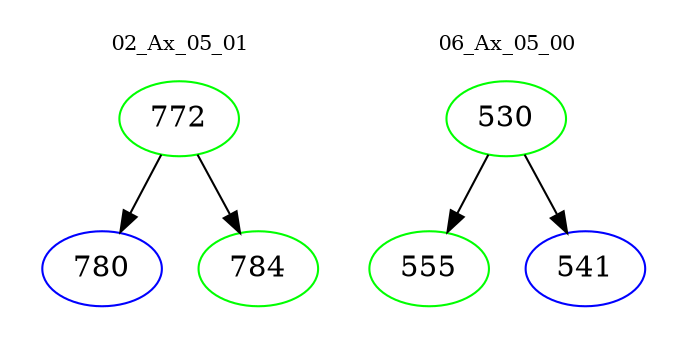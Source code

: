 digraph{
subgraph cluster_0 {
color = white
label = "02_Ax_05_01";
fontsize=10;
T0_772 [label="772", color="green"]
T0_772 -> T0_780 [color="black"]
T0_780 [label="780", color="blue"]
T0_772 -> T0_784 [color="black"]
T0_784 [label="784", color="green"]
}
subgraph cluster_1 {
color = white
label = "06_Ax_05_00";
fontsize=10;
T1_530 [label="530", color="green"]
T1_530 -> T1_555 [color="black"]
T1_555 [label="555", color="green"]
T1_530 -> T1_541 [color="black"]
T1_541 [label="541", color="blue"]
}
}

